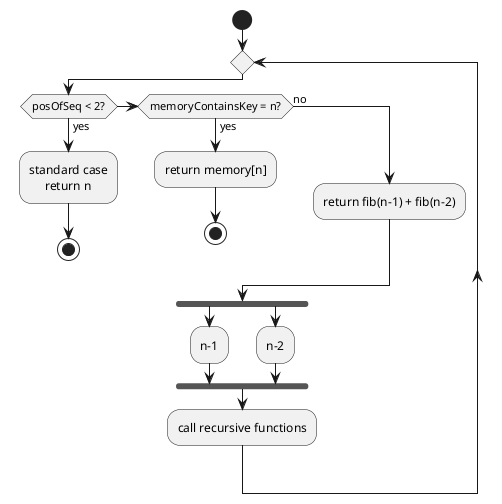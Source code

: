 @startuml
'https://plantuml.com/activity-diagram-beta

start
repeat ;
if(posOfSeq < 2?) then(yes)
    :standard case
         return n;
    stop;
else if(memoryContainsKey = n?)then(yes)
    :return memory[n];
    stop;
else(no)
    :return fib(n-1) + fib(n-2);
endif;
fork
        :n-1;
fork again
        :n-2;
    end fork;
:call recursive functions;
@enduml
